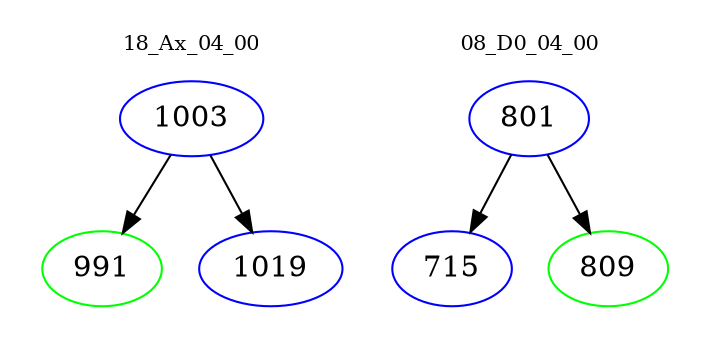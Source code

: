 digraph{
subgraph cluster_0 {
color = white
label = "18_Ax_04_00";
fontsize=10;
T0_1003 [label="1003", color="blue"]
T0_1003 -> T0_991 [color="black"]
T0_991 [label="991", color="green"]
T0_1003 -> T0_1019 [color="black"]
T0_1019 [label="1019", color="blue"]
}
subgraph cluster_1 {
color = white
label = "08_D0_04_00";
fontsize=10;
T1_801 [label="801", color="blue"]
T1_801 -> T1_715 [color="black"]
T1_715 [label="715", color="blue"]
T1_801 -> T1_809 [color="black"]
T1_809 [label="809", color="green"]
}
}
